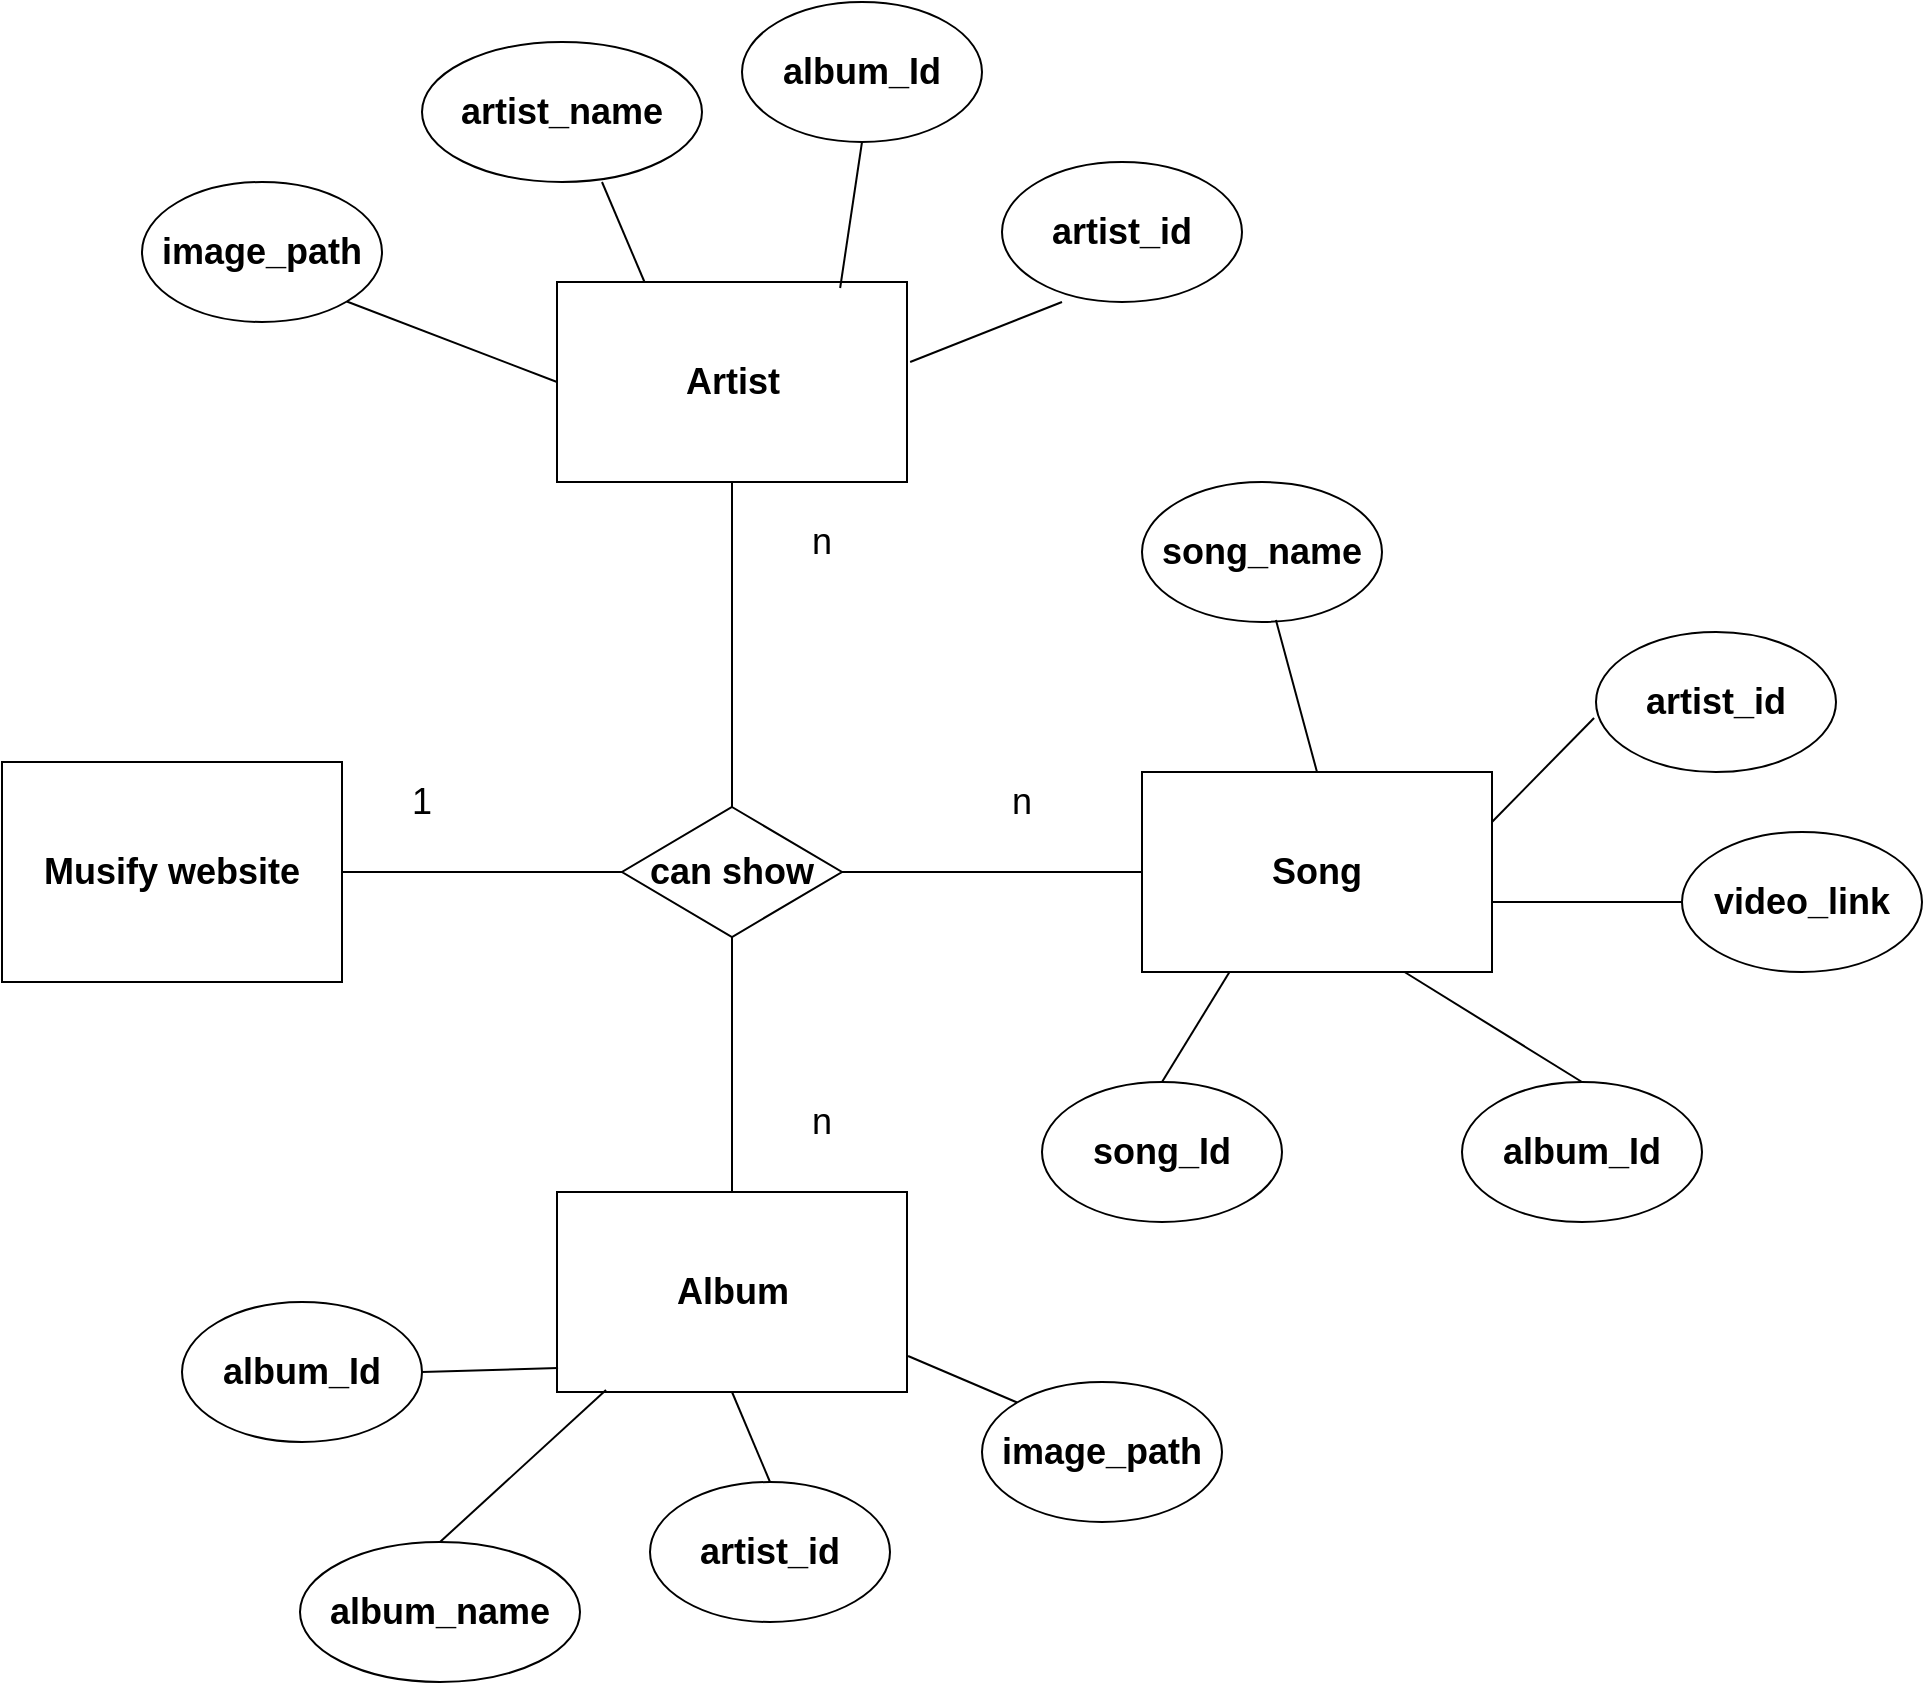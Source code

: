 <mxfile version="21.6.7" type="device">
  <diagram name="Side-1" id="NyIKNbA6IpxBO4Rmwquy">
    <mxGraphModel dx="1674" dy="1919" grid="1" gridSize="10" guides="1" tooltips="1" connect="1" arrows="1" fold="1" page="1" pageScale="1" pageWidth="827" pageHeight="1169" math="0" shadow="0">
      <root>
        <mxCell id="0" />
        <mxCell id="1" parent="0" />
        <mxCell id="MEgetSysOrUcZEzXt1gu-1" value="&lt;font style=&quot;font-size: 18px;&quot;&gt;&lt;b style=&quot;&quot;&gt;Musify website&lt;/b&gt;&lt;/font&gt;" style="rounded=0;whiteSpace=wrap;html=1;" parent="1" vertex="1">
          <mxGeometry x="30" y="270" width="170" height="110" as="geometry" />
        </mxCell>
        <mxCell id="MEgetSysOrUcZEzXt1gu-2" value="&lt;font style=&quot;font-size: 18px;&quot;&gt;&lt;b&gt;can show&lt;/b&gt;&lt;/font&gt;" style="rhombus;whiteSpace=wrap;html=1;" parent="1" vertex="1">
          <mxGeometry x="340" y="292.5" width="110" height="65" as="geometry" />
        </mxCell>
        <mxCell id="MEgetSysOrUcZEzXt1gu-3" value="" style="endArrow=none;html=1;rounded=0;entryX=0;entryY=0.5;entryDx=0;entryDy=0;exitX=1;exitY=0.5;exitDx=0;exitDy=0;" parent="1" source="MEgetSysOrUcZEzXt1gu-1" target="MEgetSysOrUcZEzXt1gu-2" edge="1">
          <mxGeometry width="50" height="50" relative="1" as="geometry">
            <mxPoint x="200" y="330" as="sourcePoint" />
            <mxPoint x="250" y="280" as="targetPoint" />
          </mxGeometry>
        </mxCell>
        <mxCell id="MEgetSysOrUcZEzXt1gu-4" value="&lt;font style=&quot;font-size: 18px;&quot;&gt;1&lt;/font&gt;" style="text;html=1;strokeColor=none;fillColor=none;align=center;verticalAlign=middle;whiteSpace=wrap;rounded=0;" parent="1" vertex="1">
          <mxGeometry x="190" y="260" width="100" height="60" as="geometry" />
        </mxCell>
        <mxCell id="MEgetSysOrUcZEzXt1gu-5" value="&lt;font style=&quot;font-size: 18px;&quot;&gt;&lt;b&gt;Artist&lt;/b&gt;&lt;/font&gt;" style="rounded=0;whiteSpace=wrap;html=1;" parent="1" vertex="1">
          <mxGeometry x="307.5" y="30" width="175" height="100" as="geometry" />
        </mxCell>
        <mxCell id="MEgetSysOrUcZEzXt1gu-6" value="&lt;b&gt;&lt;font style=&quot;font-size: 18px;&quot;&gt;Song&lt;/font&gt;&lt;/b&gt;" style="rounded=0;whiteSpace=wrap;html=1;" parent="1" vertex="1">
          <mxGeometry x="600" y="275" width="175" height="100" as="geometry" />
        </mxCell>
        <mxCell id="MEgetSysOrUcZEzXt1gu-7" value="&lt;b&gt;&lt;font style=&quot;font-size: 18px;&quot;&gt;Album&lt;/font&gt;&lt;/b&gt;" style="rounded=0;whiteSpace=wrap;html=1;" parent="1" vertex="1">
          <mxGeometry x="307.5" y="485" width="175" height="100" as="geometry" />
        </mxCell>
        <mxCell id="MEgetSysOrUcZEzXt1gu-8" value="&lt;b&gt;&lt;font style=&quot;font-size: 18px;&quot;&gt;album_Id&lt;/font&gt;&lt;/b&gt;" style="ellipse;whiteSpace=wrap;html=1;" parent="1" vertex="1">
          <mxGeometry x="120" y="540" width="120" height="70" as="geometry" />
        </mxCell>
        <mxCell id="MEgetSysOrUcZEzXt1gu-9" value="&lt;b&gt;&lt;font style=&quot;font-size: 18px;&quot;&gt;artist_id&lt;/font&gt;&lt;/b&gt;" style="ellipse;whiteSpace=wrap;html=1;" parent="1" vertex="1">
          <mxGeometry x="354" y="630" width="120" height="70" as="geometry" />
        </mxCell>
        <mxCell id="MEgetSysOrUcZEzXt1gu-11" value="&lt;b&gt;&lt;font style=&quot;font-size: 18px;&quot;&gt;image_path&lt;/font&gt;&lt;/b&gt;" style="ellipse;whiteSpace=wrap;html=1;" parent="1" vertex="1">
          <mxGeometry x="520" y="580" width="120" height="70" as="geometry" />
        </mxCell>
        <mxCell id="MEgetSysOrUcZEzXt1gu-18" value="&lt;b&gt;&lt;font style=&quot;font-size: 18px;&quot;&gt;album_name&lt;/font&gt;&lt;/b&gt;" style="ellipse;whiteSpace=wrap;html=1;" parent="1" vertex="1">
          <mxGeometry x="179" y="660" width="140" height="70" as="geometry" />
        </mxCell>
        <mxCell id="MEgetSysOrUcZEzXt1gu-21" value="&lt;b&gt;&lt;font style=&quot;font-size: 18px;&quot;&gt;song_name&lt;/font&gt;&lt;/b&gt;" style="ellipse;whiteSpace=wrap;html=1;" parent="1" vertex="1">
          <mxGeometry x="600" y="130" width="120" height="70" as="geometry" />
        </mxCell>
        <mxCell id="MEgetSysOrUcZEzXt1gu-23" value="" style="endArrow=none;html=1;rounded=0;entryX=0.003;entryY=0.88;entryDx=0;entryDy=0;entryPerimeter=0;exitX=1;exitY=0.5;exitDx=0;exitDy=0;" parent="1" source="MEgetSysOrUcZEzXt1gu-8" target="MEgetSysOrUcZEzXt1gu-7" edge="1">
          <mxGeometry width="50" height="50" relative="1" as="geometry">
            <mxPoint x="260" y="610" as="sourcePoint" />
            <mxPoint x="310" y="560" as="targetPoint" />
          </mxGeometry>
        </mxCell>
        <mxCell id="MEgetSysOrUcZEzXt1gu-24" value="" style="endArrow=none;html=1;rounded=0;entryX=0.14;entryY=0.99;entryDx=0;entryDy=0;entryPerimeter=0;exitX=0.5;exitY=0;exitDx=0;exitDy=0;" parent="1" source="MEgetSysOrUcZEzXt1gu-18" target="MEgetSysOrUcZEzXt1gu-7" edge="1">
          <mxGeometry width="50" height="50" relative="1" as="geometry">
            <mxPoint x="280" y="640" as="sourcePoint" />
            <mxPoint x="330" y="590" as="targetPoint" />
          </mxGeometry>
        </mxCell>
        <mxCell id="MEgetSysOrUcZEzXt1gu-25" value="" style="endArrow=none;html=1;rounded=0;entryX=0.5;entryY=1;entryDx=0;entryDy=0;exitX=0.5;exitY=0;exitDx=0;exitDy=0;" parent="1" source="MEgetSysOrUcZEzXt1gu-9" target="MEgetSysOrUcZEzXt1gu-7" edge="1">
          <mxGeometry width="50" height="50" relative="1" as="geometry">
            <mxPoint x="370" y="640" as="sourcePoint" />
            <mxPoint x="420" y="590" as="targetPoint" />
          </mxGeometry>
        </mxCell>
        <mxCell id="MEgetSysOrUcZEzXt1gu-26" value="" style="endArrow=none;html=1;rounded=0;exitX=1.003;exitY=0.82;exitDx=0;exitDy=0;exitPerimeter=0;entryX=0;entryY=0;entryDx=0;entryDy=0;" parent="1" source="MEgetSysOrUcZEzXt1gu-7" target="MEgetSysOrUcZEzXt1gu-11" edge="1">
          <mxGeometry width="50" height="50" relative="1" as="geometry">
            <mxPoint x="460" y="610" as="sourcePoint" />
            <mxPoint x="510" y="560" as="targetPoint" />
          </mxGeometry>
        </mxCell>
        <mxCell id="MEgetSysOrUcZEzXt1gu-27" value="" style="endArrow=none;html=1;rounded=0;exitX=0.5;exitY=0;exitDx=0;exitDy=0;entryX=0.5;entryY=1;entryDx=0;entryDy=0;" parent="1" source="MEgetSysOrUcZEzXt1gu-7" target="MEgetSysOrUcZEzXt1gu-2" edge="1">
          <mxGeometry width="50" height="50" relative="1" as="geometry">
            <mxPoint x="350" y="410" as="sourcePoint" />
            <mxPoint x="400" y="360" as="targetPoint" />
          </mxGeometry>
        </mxCell>
        <mxCell id="MEgetSysOrUcZEzXt1gu-28" value="&lt;font style=&quot;font-size: 18px;&quot;&gt;n&lt;/font&gt;" style="text;html=1;strokeColor=none;fillColor=none;align=center;verticalAlign=middle;whiteSpace=wrap;rounded=0;" parent="1" vertex="1">
          <mxGeometry x="390" y="130" width="100" height="60" as="geometry" />
        </mxCell>
        <mxCell id="MEgetSysOrUcZEzXt1gu-29" value="&lt;font style=&quot;font-size: 18px;&quot;&gt;n&lt;/font&gt;" style="text;html=1;strokeColor=none;fillColor=none;align=center;verticalAlign=middle;whiteSpace=wrap;rounded=0;" parent="1" vertex="1">
          <mxGeometry x="490" y="260" width="100" height="60" as="geometry" />
        </mxCell>
        <mxCell id="MEgetSysOrUcZEzXt1gu-30" value="&lt;font style=&quot;font-size: 18px;&quot;&gt;n&lt;/font&gt;" style="text;html=1;strokeColor=none;fillColor=none;align=center;verticalAlign=middle;whiteSpace=wrap;rounded=0;" parent="1" vertex="1">
          <mxGeometry x="390" y="420" width="100" height="60" as="geometry" />
        </mxCell>
        <mxCell id="MEgetSysOrUcZEzXt1gu-31" value="" style="endArrow=none;html=1;rounded=0;exitX=1;exitY=0.5;exitDx=0;exitDy=0;entryX=0;entryY=0.5;entryDx=0;entryDy=0;" parent="1" source="MEgetSysOrUcZEzXt1gu-2" target="MEgetSysOrUcZEzXt1gu-6" edge="1">
          <mxGeometry width="50" height="50" relative="1" as="geometry">
            <mxPoint x="480" y="340" as="sourcePoint" />
            <mxPoint x="530" y="290" as="targetPoint" />
          </mxGeometry>
        </mxCell>
        <mxCell id="MEgetSysOrUcZEzXt1gu-32" value="" style="endArrow=none;html=1;rounded=0;exitX=0.5;exitY=0;exitDx=0;exitDy=0;" parent="1" source="MEgetSysOrUcZEzXt1gu-2" target="MEgetSysOrUcZEzXt1gu-5" edge="1">
          <mxGeometry width="50" height="50" relative="1" as="geometry">
            <mxPoint x="420" y="260" as="sourcePoint" />
            <mxPoint x="470" y="210" as="targetPoint" />
          </mxGeometry>
        </mxCell>
        <mxCell id="MEgetSysOrUcZEzXt1gu-33" value="&lt;b&gt;&lt;font style=&quot;font-size: 18px;&quot;&gt;album_Id&lt;/font&gt;&lt;/b&gt;" style="ellipse;whiteSpace=wrap;html=1;" parent="1" vertex="1">
          <mxGeometry x="760" y="430" width="120" height="70" as="geometry" />
        </mxCell>
        <mxCell id="MEgetSysOrUcZEzXt1gu-34" value="&lt;b&gt;&lt;font style=&quot;font-size: 18px;&quot;&gt;song_Id&lt;/font&gt;&lt;/b&gt;" style="ellipse;whiteSpace=wrap;html=1;" parent="1" vertex="1">
          <mxGeometry x="550" y="430" width="120" height="70" as="geometry" />
        </mxCell>
        <mxCell id="MEgetSysOrUcZEzXt1gu-35" value="&lt;b&gt;&lt;font style=&quot;font-size: 18px;&quot;&gt;video_link&lt;/font&gt;&lt;/b&gt;" style="ellipse;whiteSpace=wrap;html=1;" parent="1" vertex="1">
          <mxGeometry x="870" y="305" width="120" height="70" as="geometry" />
        </mxCell>
        <mxCell id="MEgetSysOrUcZEzXt1gu-36" value="&lt;b&gt;&lt;font style=&quot;font-size: 18px;&quot;&gt;artist_id&lt;/font&gt;&lt;/b&gt;" style="ellipse;whiteSpace=wrap;html=1;" parent="1" vertex="1">
          <mxGeometry x="530" y="-30" width="120" height="70" as="geometry" />
        </mxCell>
        <mxCell id="MEgetSysOrUcZEzXt1gu-37" value="&lt;b&gt;&lt;font style=&quot;font-size: 18px;&quot;&gt;artist_id&lt;/font&gt;&lt;/b&gt;" style="ellipse;whiteSpace=wrap;html=1;" parent="1" vertex="1">
          <mxGeometry x="827" y="205" width="120" height="70" as="geometry" />
        </mxCell>
        <mxCell id="MEgetSysOrUcZEzXt1gu-38" value="" style="endArrow=none;html=1;rounded=0;entryX=0.558;entryY=0.986;entryDx=0;entryDy=0;entryPerimeter=0;exitX=0.5;exitY=0;exitDx=0;exitDy=0;" parent="1" source="MEgetSysOrUcZEzXt1gu-6" target="MEgetSysOrUcZEzXt1gu-21" edge="1">
          <mxGeometry width="50" height="50" relative="1" as="geometry">
            <mxPoint x="610" y="260" as="sourcePoint" />
            <mxPoint x="660" y="210" as="targetPoint" />
          </mxGeometry>
        </mxCell>
        <mxCell id="MEgetSysOrUcZEzXt1gu-39" value="" style="endArrow=none;html=1;rounded=0;entryX=-0.008;entryY=0.614;entryDx=0;entryDy=0;entryPerimeter=0;exitX=1;exitY=0.25;exitDx=0;exitDy=0;" parent="1" source="MEgetSysOrUcZEzXt1gu-6" target="MEgetSysOrUcZEzXt1gu-37" edge="1">
          <mxGeometry width="50" height="50" relative="1" as="geometry">
            <mxPoint x="800" y="320" as="sourcePoint" />
            <mxPoint x="850" y="270" as="targetPoint" />
          </mxGeometry>
        </mxCell>
        <mxCell id="MEgetSysOrUcZEzXt1gu-40" value="" style="endArrow=none;html=1;rounded=0;exitX=1;exitY=0.65;exitDx=0;exitDy=0;exitPerimeter=0;entryX=0;entryY=0.5;entryDx=0;entryDy=0;" parent="1" source="MEgetSysOrUcZEzXt1gu-6" target="MEgetSysOrUcZEzXt1gu-35" edge="1">
          <mxGeometry width="50" height="50" relative="1" as="geometry">
            <mxPoint x="770" y="360" as="sourcePoint" />
            <mxPoint x="820" y="310" as="targetPoint" />
          </mxGeometry>
        </mxCell>
        <mxCell id="MEgetSysOrUcZEzXt1gu-41" value="" style="endArrow=none;html=1;rounded=0;entryX=0.25;entryY=1;entryDx=0;entryDy=0;exitX=0.5;exitY=0;exitDx=0;exitDy=0;" parent="1" source="MEgetSysOrUcZEzXt1gu-34" target="MEgetSysOrUcZEzXt1gu-6" edge="1">
          <mxGeometry width="50" height="50" relative="1" as="geometry">
            <mxPoint x="590" y="420" as="sourcePoint" />
            <mxPoint x="640" y="370" as="targetPoint" />
          </mxGeometry>
        </mxCell>
        <mxCell id="MEgetSysOrUcZEzXt1gu-42" value="" style="endArrow=none;html=1;rounded=0;entryX=0.75;entryY=1;entryDx=0;entryDy=0;exitX=0.5;exitY=0;exitDx=0;exitDy=0;" parent="1" source="MEgetSysOrUcZEzXt1gu-33" target="MEgetSysOrUcZEzXt1gu-6" edge="1">
          <mxGeometry width="50" height="50" relative="1" as="geometry">
            <mxPoint x="710" y="450" as="sourcePoint" />
            <mxPoint x="760" y="400" as="targetPoint" />
          </mxGeometry>
        </mxCell>
        <mxCell id="MEgetSysOrUcZEzXt1gu-43" value="&lt;b&gt;&lt;font style=&quot;font-size: 18px;&quot;&gt;album_Id&lt;/font&gt;&lt;/b&gt;" style="ellipse;whiteSpace=wrap;html=1;" parent="1" vertex="1">
          <mxGeometry x="400" y="-110" width="120" height="70" as="geometry" />
        </mxCell>
        <mxCell id="MEgetSysOrUcZEzXt1gu-44" value="&lt;b&gt;&lt;font style=&quot;font-size: 18px;&quot;&gt;artist_name&lt;/font&gt;&lt;/b&gt;" style="ellipse;whiteSpace=wrap;html=1;" parent="1" vertex="1">
          <mxGeometry x="240" y="-90" width="140" height="70" as="geometry" />
        </mxCell>
        <mxCell id="MEgetSysOrUcZEzXt1gu-45" value="&lt;b&gt;&lt;font style=&quot;font-size: 18px;&quot;&gt;image_path&lt;/font&gt;&lt;/b&gt;" style="ellipse;whiteSpace=wrap;html=1;" parent="1" vertex="1">
          <mxGeometry x="100" y="-20" width="120" height="70" as="geometry" />
        </mxCell>
        <mxCell id="MEgetSysOrUcZEzXt1gu-46" value="" style="endArrow=none;html=1;rounded=0;entryX=0.5;entryY=1;entryDx=0;entryDy=0;exitX=0.809;exitY=0.03;exitDx=0;exitDy=0;exitPerimeter=0;" parent="1" source="MEgetSysOrUcZEzXt1gu-5" target="MEgetSysOrUcZEzXt1gu-43" edge="1">
          <mxGeometry width="50" height="50" relative="1" as="geometry">
            <mxPoint x="420" y="20" as="sourcePoint" />
            <mxPoint x="470" y="-30" as="targetPoint" />
          </mxGeometry>
        </mxCell>
        <mxCell id="MEgetSysOrUcZEzXt1gu-47" value="" style="endArrow=none;html=1;rounded=0;exitX=0.25;exitY=0;exitDx=0;exitDy=0;" parent="1" source="MEgetSysOrUcZEzXt1gu-5" edge="1">
          <mxGeometry width="50" height="50" relative="1" as="geometry">
            <mxPoint x="280" y="30" as="sourcePoint" />
            <mxPoint x="330" y="-20" as="targetPoint" />
          </mxGeometry>
        </mxCell>
        <mxCell id="MEgetSysOrUcZEzXt1gu-48" value="" style="endArrow=none;html=1;rounded=0;entryX=1;entryY=1;entryDx=0;entryDy=0;exitX=0;exitY=0.5;exitDx=0;exitDy=0;" parent="1" source="MEgetSysOrUcZEzXt1gu-5" target="MEgetSysOrUcZEzXt1gu-45" edge="1">
          <mxGeometry width="50" height="50" relative="1" as="geometry">
            <mxPoint x="170" y="100" as="sourcePoint" />
            <mxPoint x="220" y="50" as="targetPoint" />
          </mxGeometry>
        </mxCell>
        <mxCell id="MEgetSysOrUcZEzXt1gu-49" value="" style="endArrow=none;html=1;rounded=0;exitX=1.009;exitY=0.4;exitDx=0;exitDy=0;exitPerimeter=0;" parent="1" source="MEgetSysOrUcZEzXt1gu-5" edge="1">
          <mxGeometry width="50" height="50" relative="1" as="geometry">
            <mxPoint x="510" y="90" as="sourcePoint" />
            <mxPoint x="560" y="40" as="targetPoint" />
          </mxGeometry>
        </mxCell>
      </root>
    </mxGraphModel>
  </diagram>
</mxfile>
